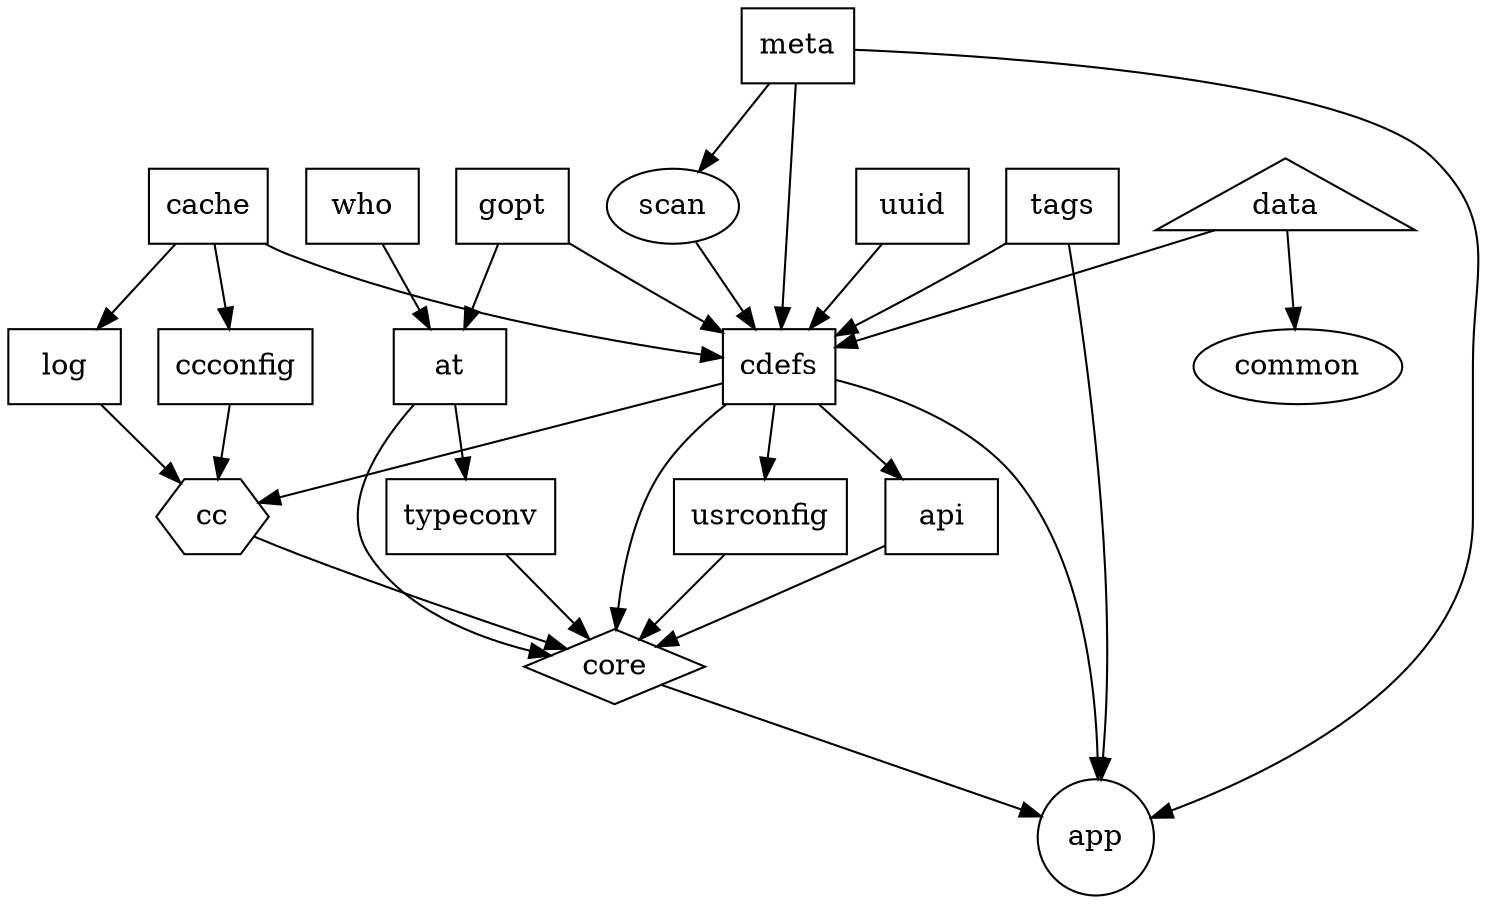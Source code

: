 // The string "//T" is used to mark and disable dependencies satisfied
// through transitive dependencies. This cleans up the graph a bit.
//
// Similarly the string "//G" marks and disables dependencies of
// packages used pretty much everywhere and as such strongly cluttering
// the graph.

strict digraph {
	//	Frontend
	core		[shape="diamond"];

	//	Backend (External CC)
	cc		[shape="hexagon"];

	//	Application
	app		[shape="circle"];

	//	Stateless functionality.
	common		[];				// Critcl specific general utilities
	//	Only transient state during operation.
	scan		[];				// Static scanner of .(cri)tcl files

	//	File container
	data		[shape="triangle"];		// Container for template and other data files

	//	System state (in-memory databases)
	api		[shape="box"];			// Management of stubs tables, i.e. package APIs
	at		[shape="box"];			// Management of #line information in generated code
	cache		[shape="box"];			// Management of the result cache (directory)
	ccconfig	[shape="box"];			// Configuration information for external CC, multi-platform
	cdefs		[shape="box"];			// Management of the collected C definitions.
	gopt		[shape="box"];			// Global option management
	log		[shape="box"];			// Log file handling
	meta		[shape="box"];			// Management of TEApot meta data
	tags		[shape="box"];			// Management of general indicator flags
	typeconv	[shape="box"];			// Management of type conversions (args, results) for cproc
	usrconfig	[shape="box"];			// Management of user-specified configuration options
	uuid		[shape="box"];			// Code hashes for change detection.
	who		[shape="box"];			// Management of the "current" file.

	//	Dependencies
	//	A -> B   <==> A is-used-by B

	at		->	typeconv;
	//T cache		->	api;
	cache		->	ccconfig;
	cache		->	cdefs;
	cache		->	log;
	cdefs		->	api;
	cdefs		->	usrconfig;
	//G common		->	api;
	//G common		->	cache;
	//G common		->	ccconfig;
	//G common		->	cdefs;
	//G common		->	log;
	//G common		->	meta;
	//G common		->	scan;
	data		->	common;
	data		->	cdefs;
	gopt		->	at;
	gopt		->	cdefs;
	//T meta		->	api;
	meta		->	cdefs;
	meta		->	scan;
	scan		->	cdefs;
	//T tags		->	api;
	tags		->	cdefs;
	//T uuid		->	api;
	uuid		->	cdefs;
	//T uuid		->	usrconfig;
	who		->	at;

	//T cache		->	cc;
	ccconfig	->	cc;
	cdefs		->	cc;
	//G common		->	cc;
	//T data		->	cc;
	//T gopt		->	cc;
	log		->	cc;
	//T tags		->	cc;

	api		->	core;
	at		->	core;
	//T cache		->	core;
	cc		->	core;
	cdefs		->	core;
	//G common		->	core;
	//T data		->	core;	// for CollectEmbedded only.
	//T gopt		->	core;
	//T meta		->	core;
	//T tags		->	core;
	typeconv	->	core;
	usrconfig	->	core;
	//T uuid		->	core;
	//T who		->	core;


	// Application linkage
	core	->	app;
	cdefs	->	app;
	meta	->	app;
	tags	->	app;
}
